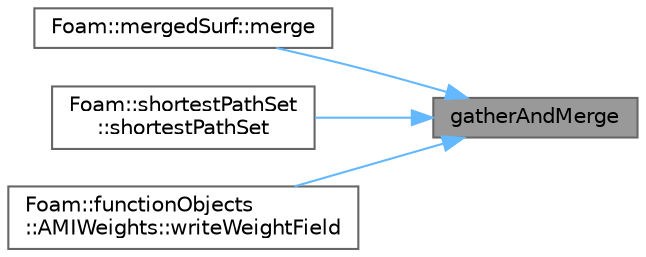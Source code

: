 digraph "gatherAndMerge"
{
 // LATEX_PDF_SIZE
  bgcolor="transparent";
  edge [fontname=Helvetica,fontsize=10,labelfontname=Helvetica,labelfontsize=10];
  node [fontname=Helvetica,fontsize=10,shape=box,height=0.2,width=0.4];
  rankdir="RL";
  Node1 [id="Node000001",label="gatherAndMerge",height=0.2,width=0.4,color="gray40", fillcolor="grey60", style="filled", fontcolor="black",tooltip=" "];
  Node1 -> Node2 [id="edge1_Node000001_Node000002",dir="back",color="steelblue1",style="solid",tooltip=" "];
  Node2 [id="Node000002",label="Foam::mergedSurf::merge",height=0.2,width=0.4,color="grey40", fillcolor="white", style="filled",URL="$classFoam_1_1mergedSurf.html#aa73dd05f9ac243e8112b9606f5a7a16a",tooltip=" "];
  Node1 -> Node3 [id="edge2_Node000001_Node000003",dir="back",color="steelblue1",style="solid",tooltip=" "];
  Node3 [id="Node000003",label="Foam::shortestPathSet\l::shortestPathSet",height=0.2,width=0.4,color="grey40", fillcolor="white", style="filled",URL="$classFoam_1_1shortestPathSet.html#a32d23597893a3399f801bf09bcd76eaa",tooltip=" "];
  Node1 -> Node4 [id="edge3_Node000001_Node000004",dir="back",color="steelblue1",style="solid",tooltip=" "];
  Node4 [id="Node000004",label="Foam::functionObjects\l::AMIWeights::writeWeightField",height=0.2,width=0.4,color="grey40", fillcolor="white", style="filled",URL="$classFoam_1_1functionObjects_1_1AMIWeights.html#a388e6da2c55df36460629e91097f0df3",tooltip=" "];
}
